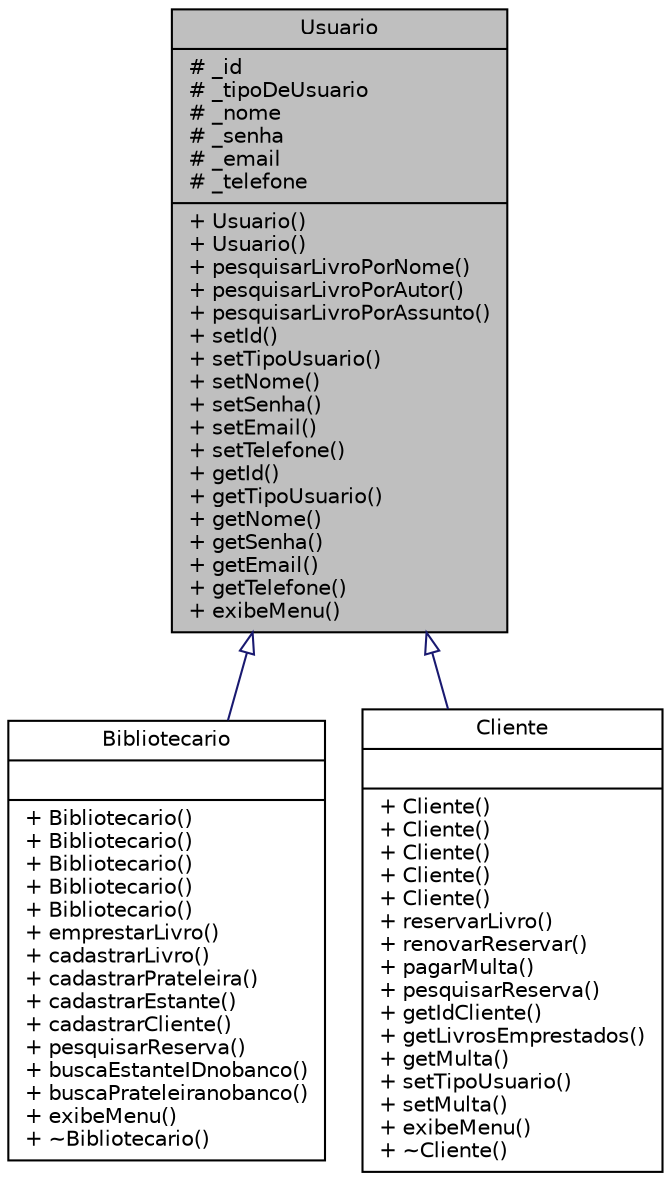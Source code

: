 digraph "Usuario"
{
 // LATEX_PDF_SIZE
  edge [fontname="Helvetica",fontsize="10",labelfontname="Helvetica",labelfontsize="10"];
  node [fontname="Helvetica",fontsize="10",shape=record];
  Node1 [label="{Usuario\n|# _id\l# _tipoDeUsuario\l# _nome\l# _senha\l# _email\l# _telefone\l|+ Usuario()\l+ Usuario()\l+ pesquisarLivroPorNome()\l+ pesquisarLivroPorAutor()\l+ pesquisarLivroPorAssunto()\l+ setId()\l+ setTipoUsuario()\l+ setNome()\l+ setSenha()\l+ setEmail()\l+ setTelefone()\l+ getId()\l+ getTipoUsuario()\l+ getNome()\l+ getSenha()\l+ getEmail()\l+ getTelefone()\l+ exibeMenu()\l}",height=0.2,width=0.4,color="black", fillcolor="grey75", style="filled", fontcolor="black",tooltip="Classe Usuario,."];
  Node1 -> Node2 [dir="back",color="midnightblue",fontsize="10",style="solid",arrowtail="onormal",fontname="Helvetica"];
  Node2 [label="{Bibliotecario\n||+ Bibliotecario()\l+ Bibliotecario()\l+ Bibliotecario()\l+ Bibliotecario()\l+ Bibliotecario()\l+ emprestarLivro()\l+ cadastrarLivro()\l+ cadastrarPrateleira()\l+ cadastrarEstante()\l+ cadastrarCliente()\l+ pesquisarReserva()\l+ buscaEstanteIDnobanco()\l+ buscaPrateleiranobanco()\l+ exibeMenu()\l+ ~Bibliotecario()\l}",height=0.2,width=0.4,color="black", fillcolor="white", style="filled",URL="$classBibliotecario.html",tooltip="Classe Bibliotecário,."];
  Node1 -> Node3 [dir="back",color="midnightblue",fontsize="10",style="solid",arrowtail="onormal",fontname="Helvetica"];
  Node3 [label="{Cliente\n||+ Cliente()\l+ Cliente()\l+ Cliente()\l+ Cliente()\l+ Cliente()\l+ reservarLivro()\l+ renovarReservar()\l+ pagarMulta()\l+ pesquisarReserva()\l+ getIdCliente()\l+ getLivrosEmprestados()\l+ getMulta()\l+ setTipoUsuario()\l+ setMulta()\l+ exibeMenu()\l+ ~Cliente()\l}",height=0.2,width=0.4,color="black", fillcolor="white", style="filled",URL="$classCliente.html",tooltip="Classe Cliente,."];
}
